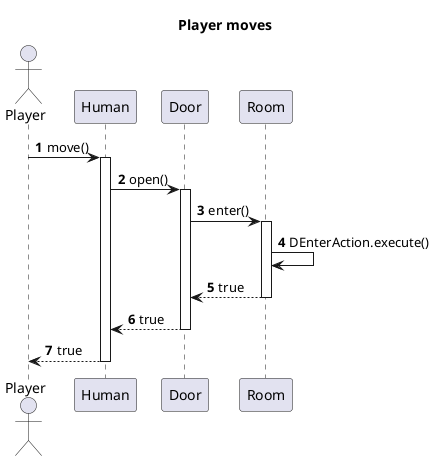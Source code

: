 @startuml
'https://plantuml.com/sequence-diagram

title Player moves
autonumber

actor Player as p
participant Human as H
participant Door as D
participant Room as R

p->H: move()
activate H

H->D: open()
activate D

D->R: enter()
activate R

R->R: DEnterAction.execute()

return true
return true
return true
@enduml